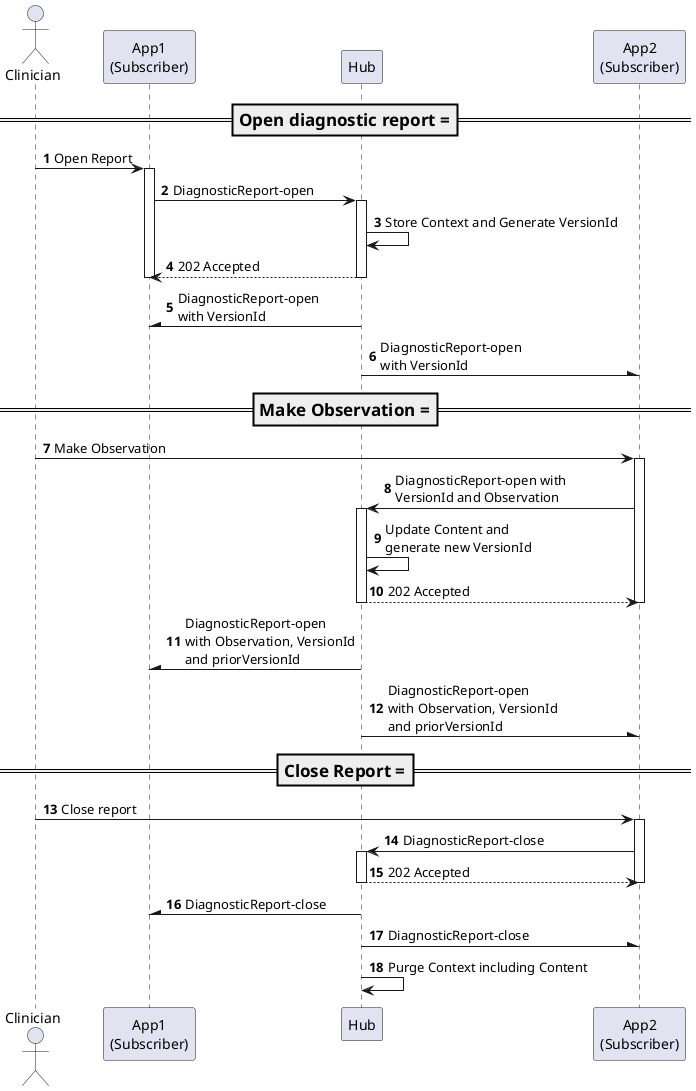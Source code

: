 @startuml
autonumber

actor Clinician
participant "App1\n(Subscriber)" as App1
participant Hub
participant "App2\n(Subscriber)" as App2

=== Open diagnostic report ===

Clinician -> App1: Open Report
activate App1
App1 -> Hub++: DiagnosticReport-open
Hub -> Hub: Store Context and Generate VersionId
App1 <-- Hub--: 202 Accepted
deactivate App1

Hub -\ App1: DiagnosticReport-open\nwith VersionId
Hub -\ App2: DiagnosticReport-open\nwith VersionId

=== Make Observation ===

Clinician -> App2: Make Observation
activate App2
App2 -> Hub++: DiagnosticReport-open with\nVersionId and Observation
Hub -> Hub: Update Content and\ngenerate new VersionId
App2 <-- Hub--: 202 Accepted
deactivate App2
Hub -\ App1: DiagnosticReport-open\nwith Observation, VersionId\nand priorVersionId
Hub -\ App2: DiagnosticReport-open\nwith Observation, VersionId\nand priorVersionId

=== Close Report ===
Clinician -> App2: Close report
activate App2
App2 -> Hub++: DiagnosticReport-close
App2 <-- Hub--: 202 Accepted
deactivate App2
Hub -\ App1: DiagnosticReport-close
Hub -\ App2: DiagnosticReport-close
Hub -> Hub: Purge Context including Content

@enduml